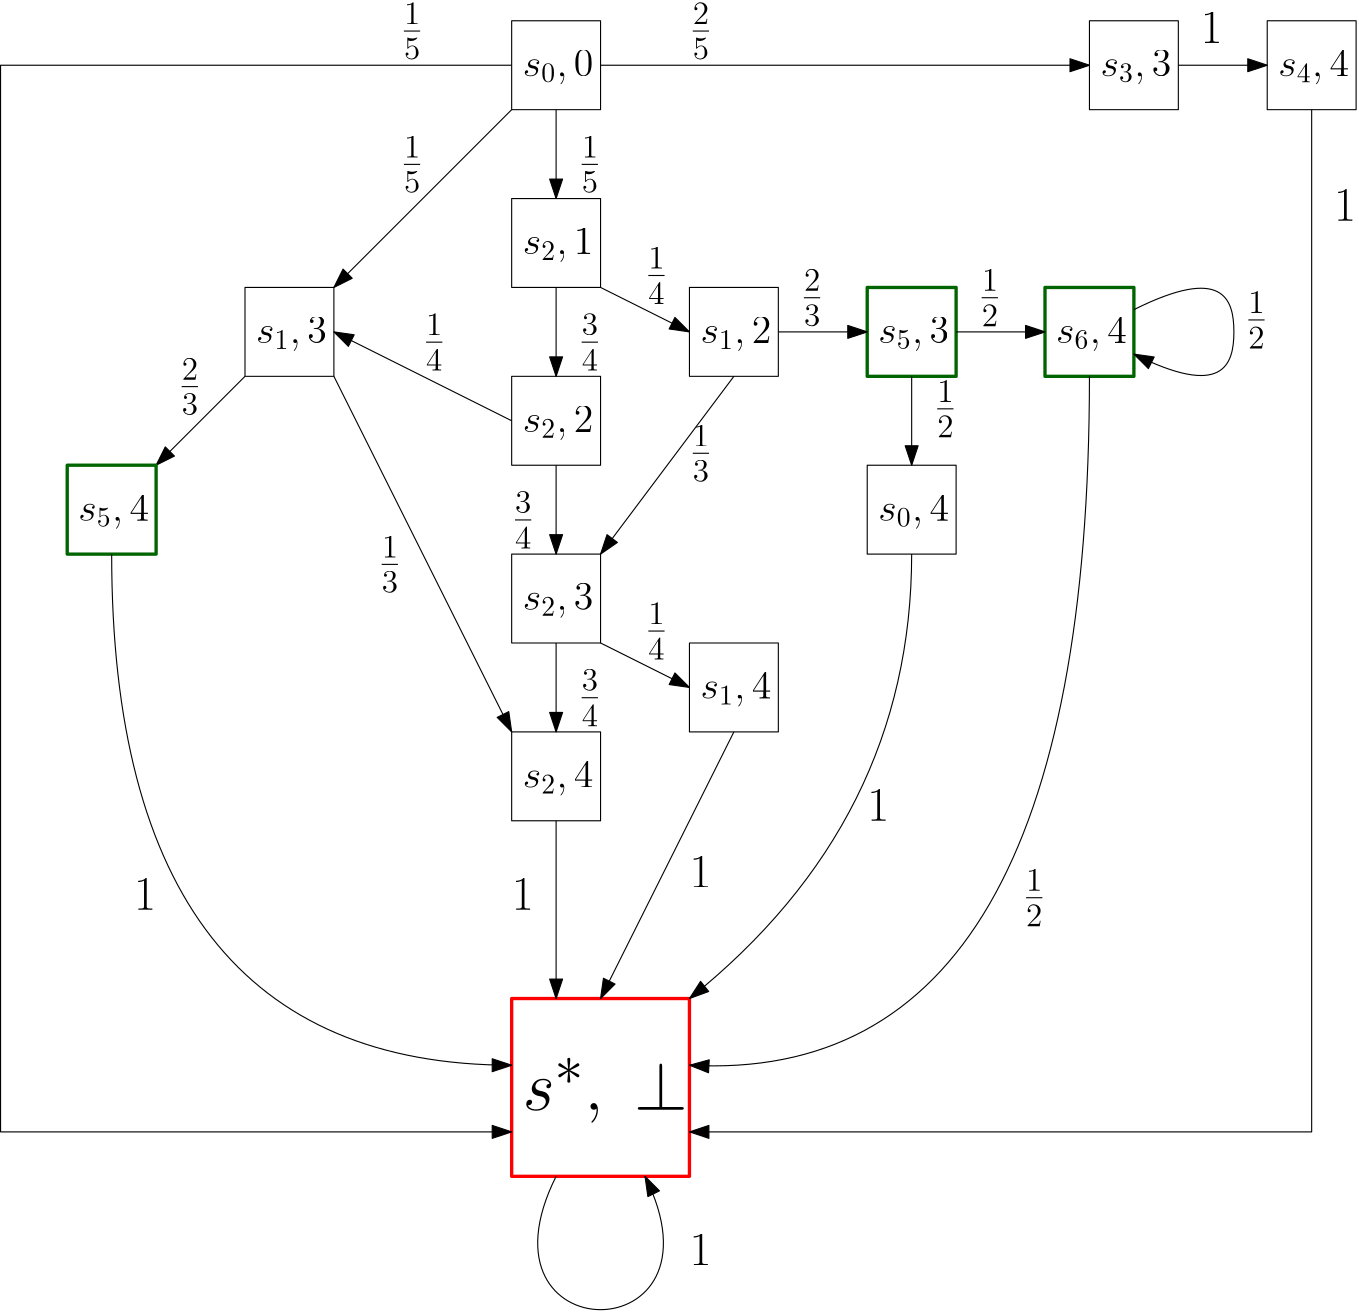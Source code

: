 <?xml version="1.0"?>
<!DOCTYPE ipe SYSTEM "ipe.dtd">
<ipe version="70206" creator="Ipe 7.2.6">
<info created="D:20170312151604" modified="D:20170312165706"/>
<ipestyle name="basic">
<symbol name="arrow/arc(spx)">
<path stroke="sym-stroke" fill="sym-stroke" pen="sym-pen">
0 0 m
-1 0.333 l
-1 -0.333 l
h
</path>
</symbol>
<symbol name="arrow/farc(spx)">
<path stroke="sym-stroke" fill="white" pen="sym-pen">
0 0 m
-1 0.333 l
-1 -0.333 l
h
</path>
</symbol>
<symbol name="arrow/ptarc(spx)">
<path stroke="sym-stroke" fill="sym-stroke" pen="sym-pen">
0 0 m
-1 0.333 l
-0.8 0 l
-1 -0.333 l
h
</path>
</symbol>
<symbol name="arrow/fptarc(spx)">
<path stroke="sym-stroke" fill="white" pen="sym-pen">
0 0 m
-1 0.333 l
-0.8 0 l
-1 -0.333 l
h
</path>
</symbol>
<symbol name="mark/circle(sx)" transformations="translations">
<path fill="sym-stroke">
0.6 0 0 0.6 0 0 e
0.4 0 0 0.4 0 0 e
</path>
</symbol>
<symbol name="mark/disk(sx)" transformations="translations">
<path fill="sym-stroke">
0.6 0 0 0.6 0 0 e
</path>
</symbol>
<symbol name="mark/fdisk(sfx)" transformations="translations">
<group>
<path fill="sym-fill">
0.5 0 0 0.5 0 0 e
</path>
<path fill="sym-stroke" fillrule="eofill">
0.6 0 0 0.6 0 0 e
0.4 0 0 0.4 0 0 e
</path>
</group>
</symbol>
<symbol name="mark/box(sx)" transformations="translations">
<path fill="sym-stroke" fillrule="eofill">
-0.6 -0.6 m
0.6 -0.6 l
0.6 0.6 l
-0.6 0.6 l
h
-0.4 -0.4 m
0.4 -0.4 l
0.4 0.4 l
-0.4 0.4 l
h
</path>
</symbol>
<symbol name="mark/square(sx)" transformations="translations">
<path fill="sym-stroke">
-0.6 -0.6 m
0.6 -0.6 l
0.6 0.6 l
-0.6 0.6 l
h
</path>
</symbol>
<symbol name="mark/fsquare(sfx)" transformations="translations">
<group>
<path fill="sym-fill">
-0.5 -0.5 m
0.5 -0.5 l
0.5 0.5 l
-0.5 0.5 l
h
</path>
<path fill="sym-stroke" fillrule="eofill">
-0.6 -0.6 m
0.6 -0.6 l
0.6 0.6 l
-0.6 0.6 l
h
-0.4 -0.4 m
0.4 -0.4 l
0.4 0.4 l
-0.4 0.4 l
h
</path>
</group>
</symbol>
<symbol name="mark/cross(sx)" transformations="translations">
<group>
<path fill="sym-stroke">
-0.43 -0.57 m
0.57 0.43 l
0.43 0.57 l
-0.57 -0.43 l
h
</path>
<path fill="sym-stroke">
-0.43 0.57 m
0.57 -0.43 l
0.43 -0.57 l
-0.57 0.43 l
h
</path>
</group>
</symbol>
<symbol name="arrow/fnormal(spx)">
<path stroke="sym-stroke" fill="white" pen="sym-pen">
0 0 m
-1 0.333 l
-1 -0.333 l
h
</path>
</symbol>
<symbol name="arrow/pointed(spx)">
<path stroke="sym-stroke" fill="sym-stroke" pen="sym-pen">
0 0 m
-1 0.333 l
-0.8 0 l
-1 -0.333 l
h
</path>
</symbol>
<symbol name="arrow/fpointed(spx)">
<path stroke="sym-stroke" fill="white" pen="sym-pen">
0 0 m
-1 0.333 l
-0.8 0 l
-1 -0.333 l
h
</path>
</symbol>
<symbol name="arrow/linear(spx)">
<path stroke="sym-stroke" pen="sym-pen">
-1 0.333 m
0 0 l
-1 -0.333 l
</path>
</symbol>
<symbol name="arrow/fdouble(spx)">
<path stroke="sym-stroke" fill="white" pen="sym-pen">
0 0 m
-1 0.333 l
-1 -0.333 l
h
-1 0 m
-2 0.333 l
-2 -0.333 l
h
</path>
</symbol>
<symbol name="arrow/double(spx)">
<path stroke="sym-stroke" fill="sym-stroke" pen="sym-pen">
0 0 m
-1 0.333 l
-1 -0.333 l
h
-1 0 m
-2 0.333 l
-2 -0.333 l
h
</path>
</symbol>
<pen name="heavier" value="0.8"/>
<pen name="fat" value="1.2"/>
<pen name="ultrafat" value="2"/>
<symbolsize name="large" value="5"/>
<symbolsize name="small" value="2"/>
<symbolsize name="tiny" value="1.1"/>
<arrowsize name="large" value="10"/>
<arrowsize name="small" value="5"/>
<arrowsize name="tiny" value="3"/>
<color name="red" value="1 0 0"/>
<color name="green" value="0 1 0"/>
<color name="blue" value="0 0 1"/>
<color name="yellow" value="1 1 0"/>
<color name="orange" value="1 0.647 0"/>
<color name="gold" value="1 0.843 0"/>
<color name="purple" value="0.627 0.125 0.941"/>
<color name="gray" value="0.745"/>
<color name="brown" value="0.647 0.165 0.165"/>
<color name="navy" value="0 0 0.502"/>
<color name="pink" value="1 0.753 0.796"/>
<color name="seagreen" value="0.18 0.545 0.341"/>
<color name="turquoise" value="0.251 0.878 0.816"/>
<color name="violet" value="0.933 0.51 0.933"/>
<color name="darkblue" value="0 0 0.545"/>
<color name="darkcyan" value="0 0.545 0.545"/>
<color name="darkgray" value="0.663"/>
<color name="darkgreen" value="0 0.392 0"/>
<color name="darkmagenta" value="0.545 0 0.545"/>
<color name="darkorange" value="1 0.549 0"/>
<color name="darkred" value="0.545 0 0"/>
<color name="lightblue" value="0.678 0.847 0.902"/>
<color name="lightcyan" value="0.878 1 1"/>
<color name="lightgray" value="0.827"/>
<color name="lightgreen" value="0.565 0.933 0.565"/>
<color name="lightyellow" value="1 1 0.878"/>
<dashstyle name="dashed" value="[4] 0"/>
<dashstyle name="dotted" value="[1 3] 0"/>
<dashstyle name="dash dotted" value="[4 2 1 2] 0"/>
<dashstyle name="dash dot dotted" value="[4 2 1 2 1 2] 0"/>
<textsize name="large" value="\large"/>
<textsize name="Large" value="\Large"/>
<textsize name="LARGE" value="\LARGE"/>
<textsize name="huge" value="\huge"/>
<textsize name="Huge" value="\Huge"/>
<textsize name="small" value="\small"/>
<textsize name="footnote" value="\footnotesize"/>
<textsize name="tiny" value="\tiny"/>
<textstyle name="center" begin="\begin{center}" end="\end{center}"/>
<textstyle name="itemize" begin="\begin{itemize}" end="\end{itemize}"/>
<textstyle name="item" begin="\begin{itemize}\item{}" end="\end{itemize}"/>
<gridsize name="4 pts" value="4"/>
<gridsize name="8 pts (~3 mm)" value="8"/>
<gridsize name="16 pts (~6 mm)" value="16"/>
<gridsize name="32 pts (~12 mm)" value="32"/>
<gridsize name="10 pts (~3.5 mm)" value="10"/>
<gridsize name="20 pts (~7 mm)" value="20"/>
<gridsize name="14 pts (~5 mm)" value="14"/>
<gridsize name="28 pts (~10 mm)" value="28"/>
<gridsize name="56 pts (~20 mm)" value="56"/>
<anglesize name="90 deg" value="90"/>
<anglesize name="60 deg" value="60"/>
<anglesize name="45 deg" value="45"/>
<anglesize name="30 deg" value="30"/>
<anglesize name="22.5 deg" value="22.5"/>
<opacity name="10%" value="0.1"/>
<opacity name="30%" value="0.3"/>
<opacity name="50%" value="0.5"/>
<opacity name="75%" value="0.75"/>
<tiling name="falling" angle="-60" step="4" width="1"/>
<tiling name="rising" angle="30" step="4" width="1"/>
</ipestyle>
<page>
<layer name="alpha"/>
<layer name="beta"/>
<layer name="gamma"/>
<view layers="alpha gamma" active="gamma"/>
<text layer="alpha" matrix="1 0 0 1 164 140" transformations="translations" pos="32 672" stroke="black" type="label" width="25.413" height="9.245" depth="2.79" valign="baseline" size="Large" style="math">s_0, 0</text>
<path matrix="1 0 0 1 -32 16" stroke="black">
224 816 m
224 784 l
256 784 l
256 816 l
h
</path>
<path matrix="1 0 0 1 -128 -80" stroke="black">
224 816 m
224 784 l
256 784 l
256 816 l
h
</path>
<path matrix="1 0 0 1 -32 -48" stroke="black">
224 816 m
224 784 l
256 784 l
256 816 l
h
</path>
<path matrix="1 0 0 1 -32 -112" stroke="black">
224 816 m
224 784 l
256 784 l
256 816 l
h
</path>
<path matrix="1 0 0 1 -32 -176" stroke="black">
224 816 m
224 784 l
256 784 l
256 816 l
h
</path>
<path matrix="1 0 0 1 -32 -240" stroke="black">
224 816 m
224 784 l
256 784 l
256 816 l
h
</path>
<path stroke="black" arrow="normal/normal">
192 800 m
128 736 l
</path>
<path stroke="black" arrow="normal/normal">
208 800 m
208 768 l
</path>
<path stroke="black" arrow="normal/normal">
96 704 m
64 672 l
</path>
<path matrix="1 0 0 1 -192 -144" stroke="darkgreen" pen="fat">
224 816 m
224 784 l
256 784 l
256 816 l
h
</path>
<path stroke="black" arrow="normal/normal">
208 736 m
208 704 l
</path>
<path stroke="black" arrow="normal/normal">
208 672 m
208 640 l
</path>
<path stroke="black" arrow="normal/normal">
208 608 m
208 576 l
</path>
<path matrix="1 0 0 1 32 -80" stroke="black">
224 816 m
224 784 l
256 784 l
256 816 l
h
</path>
<path matrix="1 0 0 1 96 -80" stroke="darkgreen" pen="fat">
224 816 m
224 784 l
256 784 l
256 816 l
h
</path>
<path matrix="1 0 0 1 160 -80" stroke="darkgreen" pen="fat">
224 816 m
224 784 l
256 784 l
256 816 l
h
</path>
<path matrix="1 0 0 1 96 -144" stroke="black">
224 816 m
224 784 l
256 784 l
256 816 l
h
</path>
<path matrix="1 0 0 1 32 -208" stroke="black">
224 816 m
224 784 l
256 784 l
256 816 l
h
</path>
<path matrix="1 0 0 1 176 16" stroke="black">
224 816 m
224 784 l
256 784 l
256 816 l
h
</path>
<path matrix="1 0 0 1 240 16" stroke="black">
224 816 m
224 784 l
256 784 l
256 816 l
h
</path>
<path matrix="1 0 0 1 -48 32" stroke="black" arrow="normal/normal">
480 784 m
512 784 l
</path>
<path stroke="black" arrow="normal/normal">
224 736 m
256 720 l
</path>
<path stroke="black" arrow="normal/normal">
192 688 m
128 720 l
</path>
<path stroke="black" arrow="normal/normal">
288 720 m
320 720 l
</path>
<path stroke="black" arrow="normal/normal">
272 704 m
224 640 l
</path>
<path stroke="black" arrow="normal/normal">
336 704 m
336 672 l
</path>
<path stroke="black" arrow="normal/normal">
352 720 m
384 720 l
</path>
<path stroke="black" arrow="normal/normal">
416 728 m
448 744
456 720
448 696
416 712 c
</path>
<text matrix="1 0 0 1 -4 4" transformations="translations" pos="104 712" stroke="black" type="label" width="25.413" height="9.245" depth="2.79" valign="baseline" size="Large" style="math">s_1, 3</text>
<text transformations="translations" pos="36 652" stroke="black" type="label" width="25.413" height="9.245" depth="2.79" valign="baseline" size="Large" style="math">s_5, 4</text>
<text transformations="translations" pos="196 748" stroke="black" type="label" width="25.413" height="9.245" depth="2.79" valign="baseline" size="Large" style="math">s_2, 1</text>
<text matrix="1 0 0 1 -48 32" transformations="translations" pos="452 780" stroke="black" type="label" width="25.413" height="9.245" depth="2.79" valign="baseline" size="Large" style="math">s_3, 3</text>
<text matrix="1 0 0 1 -48 32" transformations="translations" pos="516 780" stroke="black" type="label" width="25.413" height="9.245" depth="2.79" valign="baseline" size="Large" style="math">s_4, 4</text>
<text transformations="translations" pos="260 716" stroke="black" type="label" width="25.413" height="9.245" depth="2.79" valign="baseline" size="Large" style="math">s_1, 2</text>
<text transformations="translations" pos="324 716" stroke="black" type="label" width="25.413" height="9.245" depth="2.79" valign="baseline" size="Large" style="math">s_5, 3</text>
<text transformations="translations" pos="388 716" stroke="black" type="label" width="25.413" height="9.245" depth="2.79" valign="baseline" size="Large" style="math">s_6, 4</text>
<text transformations="translations" pos="324 652" stroke="black" type="label" width="25.413" height="9.245" depth="2.79" valign="baseline" size="Large" style="math">s_0, 4</text>
<path stroke="black" arrow="normal/normal">
224 608 m
256 592 l
</path>
<text transformations="translations" pos="196 684" stroke="black" type="label" width="25.413" height="9.245" depth="2.79" valign="baseline" size="Large" style="math">s_2, 2</text>
<text transformations="translations" pos="196 620" stroke="black" type="label" width="25.413" height="9.245" depth="2.79" valign="baseline" size="Large" style="math">s_2, 3</text>
<text transformations="translations" pos="196 556" stroke="black" type="label" width="25.413" height="9.245" depth="2.79" valign="baseline" size="Large" style="math">s_2, 4</text>
<path stroke="black" arrow="normal/normal">
128 704 m
192 576 l
</path>
<text transformations="translations" pos="260 588" stroke="black" type="label" width="25.413" height="9.245" depth="2.79" valign="baseline" size="Large" style="math">s_1, 4</text>
<path layer="beta" matrix="1 0 0 1 12 -352" stroke="black">
15.6682 0 0 15.6682 239.734 720.334 e
</path>
<path matrix="1 0 0 1 12 -352" stroke="black" fill="white">
16 0 0 16 336 720 e
</path>
<path matrix="1 0 0 1 12 -352" stroke="black" fill="white">
16 0 0 16 432 720 e
</path>
<path matrix="1 0 0 1 44 -352" stroke="black">
16 0 0 16 272 624 e
</path>
<path matrix="1 0 0 1 12 -352" stroke="black">
16 0 0 16 176 624 e
</path>
<path matrix="1 0 0 1 12 -352" stroke="black" fill="white">
16 0 0 16 144 720 e
</path>
<path matrix="1 0 0 1 12 -352" stroke="black" fill="white">
16 0 0 16 240 816 e
</path>
<path matrix="1 0 0 1 12 -320" stroke="black" arrow="normal/normal">
252.063 794.512 m
288.27 831.336
288.153 737.153
250.516 771.941 c
</path>
<path matrix="1 0 0 1 12 -320" stroke="black" arrow="normal/normal">
224.019 784.779 m
143.757 784.899
143.395 703.989 c
</path>
<path matrix="1 0 0 1 12 -320" stroke="black" arrow="normal/normal">
159.999 687.812 m
224.068 688.1 l
</path>
<path matrix="1 0 0 1 12 -320" stroke="black" arrow="normal/normal">
164.281 602.893 m
143.257 640.224
143.633 672.004 c
</path>
<path matrix="1 0 0 1 12 -320" stroke="black" arrow="normal/normal">
240.019 704 m
240.25 768.002 l
</path>
<path matrix="1 0 0 1 12 -320" stroke="black" arrow="normal/normal">
155.461 699.164 m
228.535 772.839 l
</path>
<path matrix="1 0 0 1 12 -320" stroke="black" arrow="normal/normal">
255.4 688.059 m
320.002 688.268 l
</path>
<path matrix="1 0 0 1 12 -320" stroke="black" arrow="normal/normal">
228.606 677.305 m
188.92 601.438 l
</path>
<path matrix="1 0 0 1 12 -320" stroke="black" arrow="normal/normal">
250.994 677.439 m
291.754 602.298 l
</path>
<path matrix="1 0 0 1 12 -320" stroke="black" arrow="normal/normal">
186.928 580.313 m
240.218 543.191
293.222 580.175 c
</path>
<path matrix="1 0 0 1 12 -320" stroke="black" arrow="normal/normal">
346.349 700.202 m
384.096 736.418
420.485 699.109 c
</path>
<path matrix="1 0 0 1 12 -320" stroke="black" arrow="normal/normal">
420.484 676.893 m
383.291 639.828
346.62 676.032 c
</path>
<path matrix="1 0 0 1 12 -320" stroke="black" arrow="normal/normal">
444.298 698.235 m
479.229 735.988
479.537 640.55
443.422 676.796 c
</path>
<text matrix="1 0 0 1 8 -320" transformations="translations" pos="232 684" stroke="black" type="label" width="24.789" height="8.307" depth="2.32" valign="baseline" size="large" style="math">s_0, \bot</text>
<text matrix="1 0 0 1 8 -320" transformations="translations" pos="136 684" stroke="black" type="label" width="24.789" height="8.307" depth="2.32" valign="baseline" size="large" style="math">s_5, \bot</text>
<text matrix="1 0 0 1 8 -320" transformations="translations" pos="232 780" stroke="black" type="label" width="24.789" height="8.307" depth="2.32" valign="baseline" size="large" style="math">s_6, \bot</text>
<text matrix="1 0 0 1 8 -320" transformations="translations" pos="168 588" stroke="black" type="label" width="24.789" height="8.307" depth="2.32" valign="baseline" size="large" style="math">s_1, \bot</text>
<text matrix="1 0 0 1 8 -320" transformations="translations" pos="296 588" stroke="black" type="label" width="24.789" height="8.307" depth="2.32" valign="baseline" size="large" style="math">s_2, \bot</text>
<text matrix="1 0 0 1 8 -320" transformations="translations" pos="328 684" stroke="black" type="label" width="24.789" height="8.307" depth="2.32" valign="baseline" size="large" style="math">s_3, \bot</text>
<text matrix="1 0 0 1 8 -320" transformations="translations" pos="424 684" stroke="black" type="label" width="24.789" height="8.307" depth="2.32" valign="baseline" size="large" style="math">s_4, \bot</text>
<text matrix="1 0 0 1 12 -320" transformations="translations" pos="288 784" stroke="black" type="label" width="6.362" height="8.422" depth="3.43" valign="baseline" style="math">\frac{1}{2}</text>
<text matrix="1 0 0 1 24 -332" transformations="translations" pos="128 768" stroke="black" type="label" width="6.362" height="8.422" depth="3.43" valign="baseline" style="math">\frac{1}{2}</text>
<text matrix="1 0 0 1 12 -320" transformations="translations" pos="196 724" stroke="black" type="label" width="6.362" height="8.422" depth="3.43" valign="baseline" style="math">\frac{1}{2}</text>
<text matrix="1 0 0 1 12 -320" transformations="translations" pos="248 720" stroke="black" type="label" width="7.372" height="12.066" depth="4.95" valign="baseline" size="Large" style="math">\frac{1}{5}</text>
<text matrix="1 0 0 1 12 -320" transformations="translations" pos="220 640" stroke="black" type="label" width="6.362" height="8.422" depth="3.43" valign="baseline" style="math">\frac{1}{5}</text>
<text matrix="1 0 0 1 12 -340" transformations="translations" pos="184 692" stroke="black" type="label" width="6.362" height="8.422" depth="3.43" valign="baseline" style="math">\frac{1}{2}</text>
<text matrix="1 0 0 1 24 -316" transformations="translations" pos="224 540" stroke="black" type="label" width="6.362" height="8.422" depth="3.43" valign="baseline" style="math">\frac{1}{3}</text>
<text matrix="1 0 0 1 12 -320" transformations="translations" pos="252 640" stroke="black" type="label" width="6.362" height="8.422" depth="3.43" valign="baseline" style="math">\frac{1}{5}</text>
<path matrix="1 0 0 1 12 -320" stroke="black" arrow="normal/normal">
288 592 m
192 592 l
</path>
<text matrix="1 0 0 1 16 -320" transformations="translations" pos="232 600" stroke="black" type="label" width="6.362" height="8.422" depth="3.43" valign="baseline" style="math">\frac{1}{4}</text>
<text matrix="1 0 0 1 12 -320" transformations="translations" pos="272 696" stroke="black" type="label" width="6.362" height="8.422" depth="3.43" valign="baseline" style="math">\frac{2}{5}</text>
<text matrix="1 0 0 1 12 -320" transformations="translations" pos="380 728" stroke="black" type="label" width="4.981" height="6.42" depth="0" valign="baseline" style="math">1</text>
<text matrix="1 0 0 1 12 -320" transformations="translations" pos="380 640" stroke="black" type="label" width="6.362" height="8.422" depth="3.43" valign="baseline" style="math">\frac{3}{4}</text>
<text matrix="1 0 0 1 12 -316" transformations="translations" pos="476 684" stroke="black" type="label" width="6.362" height="8.422" depth="3.43" valign="baseline" style="math">\frac{1}{4}</text>
<path matrix="1 0 0 1 -116 -416" stroke="black" arrow="normal/normal">
444.298 698.235 m
479.229 735.988
479.537 640.55
443.422 676.796 c
</path>
<text matrix="1 0 0 1 12 -320" transformations="translations" pos="160 640" stroke="black" type="label" width="6.362" height="8.422" depth="3.43" valign="baseline" style="math">\frac{2}{3}</text>
<text matrix="1 0 0 1 12 -320" transformations="translations" pos="352 592" stroke="black" type="label" width="6.362" height="8.422" depth="3.43" valign="baseline" style="math">\frac{3}{4}</text>
<path layer="gamma" stroke="red" pen="fat">
192 480 m
192 416 l
256 416 l
256 480 l
h
</path>
<text matrix="1 0 0 1 -12 0" transformations="translations" pos="208 440" stroke="black" type="label" width="59.299" height="18.609" depth="4.82" valign="baseline" size="Huge" style="math">s^*, \; \bot</text>
<path stroke="black" arrow="normal/normal">
48 640 m
48 456
192 456 c
</path>
<path stroke="black" arrow="normal/normal">
208 544 m
208 480 l
</path>
<path stroke="black" arrow="normal/normal">
272 576 m
224 480 l
</path>
<path stroke="black" arrow="normal/normal">
336 640 m
336 544
256 480 c
</path>
<path stroke="black" arrow="normal/normal">
400 704 m
400 448
256 456 c
</path>
<path stroke="black" arrow="normal/normal">
192 816 m
8 816 l
8 432 l
192 432 l
</path>
<path stroke="black" arrow="normal/normal">
480 800 m
480 432 l
256 432 l
</path>
<text matrix="1 0 0 1 8 0" transformations="translations" pos="144 776" stroke="black" type="label" width="8.244" height="14.479" depth="5.94" valign="baseline" size="LARGE" style="math">\frac{1}{5}</text>
<text matrix="1 0 0 1 72 0" transformations="translations" pos="144 776" stroke="black" type="label" width="8.244" height="14.479" depth="5.94" valign="baseline" size="LARGE" style="math">\frac{1}{5}</text>
<text transformations="translations" pos="160 712" stroke="black" type="label" width="8.244" height="14.479" depth="5.94" valign="baseline" size="LARGE" style="math">\frac{1}{4}</text>
<text matrix="1 0 0 1 80 -104" transformations="translations" pos="160 712" stroke="black" type="label" width="8.244" height="14.479" depth="5.94" valign="baseline" size="LARGE" style="math">\frac{1}{4}</text>
<text transformations="translations" pos="216 712" stroke="black" type="label" width="8.244" height="14.479" depth="5.94" valign="baseline" size="LARGE" style="math">\frac{3}{4}</text>
<text matrix="1 0 0 1 -24 -64" transformations="translations" pos="216 712" stroke="black" type="label" width="8.244" height="14.479" depth="5.94" valign="baseline" size="LARGE" style="math">\frac{3}{4}</text>
<text matrix="1 0 0 1 0 -128" transformations="translations" pos="216 712" stroke="black" type="label" width="8.244" height="14.479" depth="5.94" valign="baseline" size="LARGE" style="math">\frac{3}{4}</text>
<text transformations="translations" pos="256 672" stroke="black" type="label" width="8.244" height="14.479" depth="5.94" valign="baseline" size="LARGE" style="math">\frac{1}{3}</text>
<text matrix="1 0 0 1 -112 -40" transformations="translations" pos="256 672" stroke="black" type="label" width="8.244" height="14.479" depth="5.94" valign="baseline" size="LARGE" style="math">\frac{1}{3}</text>
<text matrix="1 0 0 1 80 24" transformations="translations" pos="160 712" stroke="black" type="label" width="8.244" height="14.479" depth="5.94" valign="baseline" size="LARGE" style="math">\frac{1}{4}</text>
<text transformations="translations" pos="296 728" stroke="black" type="label" width="8.244" height="14.479" depth="5.94" valign="baseline" size="LARGE" style="math">\frac{2}{3}</text>
<text matrix="1 0 0 1 -224 -32" transformations="translations" pos="296 728" stroke="black" type="label" width="8.244" height="14.479" depth="5.94" valign="baseline" size="LARGE" style="math">\frac{2}{3}</text>
<text transformations="translations" pos="360 728" stroke="black" type="label" width="8.244" height="14.479" depth="5.94" valign="baseline" size="LARGE" style="math">\frac{1}{2}</text>
<text matrix="1 0 0 1 -16 -40" transformations="translations" pos="360 728" stroke="black" type="label" width="8.244" height="14.479" depth="5.94" valign="baseline" size="LARGE" style="math">\frac{1}{2}</text>
<text matrix="1 0 0 1 96 -8" transformations="translations" pos="360 728" stroke="black" type="label" width="8.244" height="14.479" depth="5.94" valign="baseline" size="LARGE" style="math">\frac{1}{2}</text>
<text matrix="1 0 0 1 16 -216" transformations="translations" pos="360 728" stroke="black" type="label" width="8.244" height="14.479" depth="5.94" valign="baseline" size="LARGE" style="math">\frac{1}{2}</text>
<text matrix="1 0 0 1 16 0" transformations="translations" pos="240 824" stroke="black" type="label" width="8.244" height="14.479" depth="5.94" valign="baseline" size="LARGE" style="math">\frac{2}{5}</text>
<text transformations="translations" pos="152 824" stroke="black" type="label" width="8.244" height="14.479" depth="5.94" valign="baseline" size="LARGE" style="math">\frac{1}{5}</text>
<text matrix="1 0 0 1 8 0" transformations="translations" pos="48 512" stroke="black" type="label" width="7.895" height="11.097" depth="0" valign="baseline" size="LARGE" style="math">1</text>
<text matrix="1 0 0 1 272 32" transformations="translations" pos="48 512" stroke="black" type="label" width="7.895" height="11.097" depth="0" valign="baseline" size="LARGE" style="math">1</text>
<text matrix="1 0 0 1 208 8" transformations="translations" pos="48 512" stroke="black" type="label" width="7.895" height="11.097" depth="0" valign="baseline" size="LARGE" style="math">1</text>
<text matrix="1 0 0 1 144 0" transformations="translations" pos="48 512" stroke="black" type="label" width="7.895" height="11.097" depth="0" valign="baseline" size="LARGE" style="math">1</text>
<text matrix="1 0 0 1 392 312" transformations="translations" pos="48 512" stroke="black" type="label" width="7.895" height="11.097" depth="0" valign="baseline" size="LARGE" style="math">1</text>
<text matrix="1 0 0 1 440 248" transformations="translations" pos="48 512" stroke="black" type="label" width="7.895" height="11.097" depth="0" valign="baseline" size="LARGE" style="math">1</text>
<path stroke="black" arrow="normal/normal">
208 416 m
192 384
224 352
256 384
240 416 c
</path>
<text matrix="1 0 0 1 40 32" transformations="translations" pos="216 352" stroke="black" type="label" width="7.895" height="11.097" depth="0" valign="baseline" size="LARGE" style="math">1</text>
<path stroke="black" arrow="normal/normal">
224 816 m
400 816 l
</path>
</page>
</ipe>
